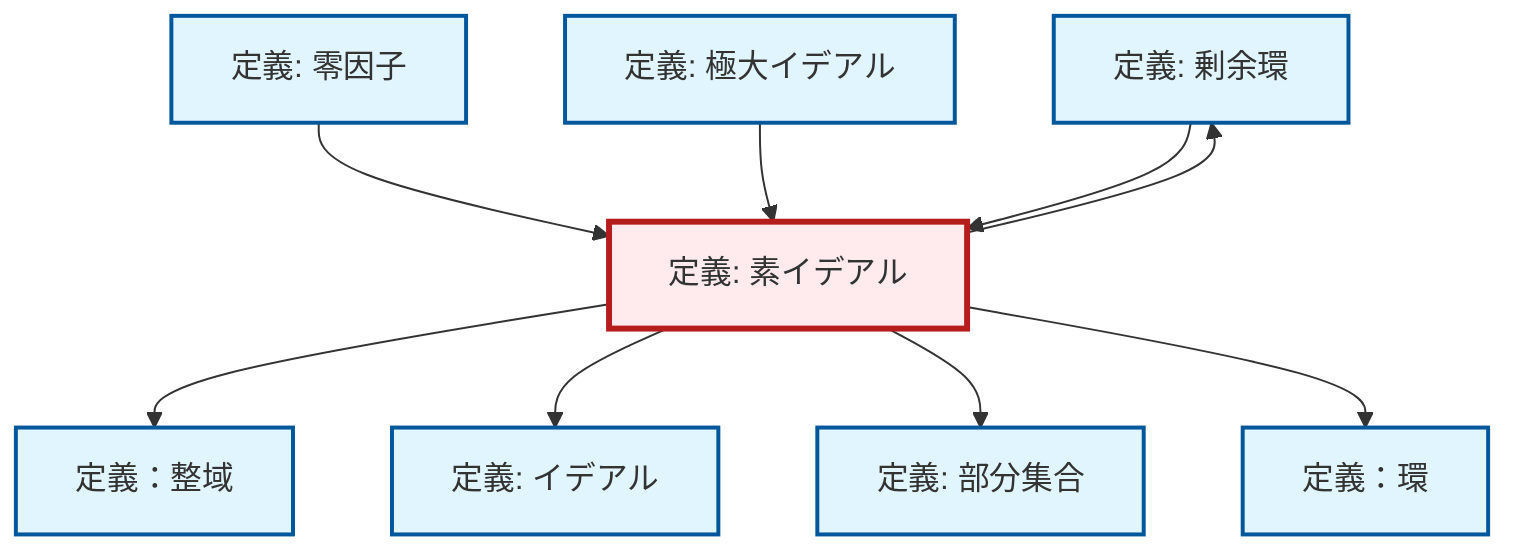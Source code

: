 graph TD
    classDef definition fill:#e1f5fe,stroke:#01579b,stroke-width:2px
    classDef theorem fill:#f3e5f5,stroke:#4a148c,stroke-width:2px
    classDef axiom fill:#fff3e0,stroke:#e65100,stroke-width:2px
    classDef example fill:#e8f5e9,stroke:#1b5e20,stroke-width:2px
    classDef current fill:#ffebee,stroke:#b71c1c,stroke-width:3px
    def-integral-domain["定義：整域"]:::definition
    def-quotient-ring["定義: 剰余環"]:::definition
    def-zero-divisor["定義: 零因子"]:::definition
    def-ideal["定義: イデアル"]:::definition
    def-ring["定義：環"]:::definition
    def-subset["定義: 部分集合"]:::definition
    def-prime-ideal["定義: 素イデアル"]:::definition
    def-maximal-ideal["定義: 極大イデアル"]:::definition
    def-prime-ideal --> def-integral-domain
    def-zero-divisor --> def-prime-ideal
    def-prime-ideal --> def-ideal
    def-maximal-ideal --> def-prime-ideal
    def-prime-ideal --> def-quotient-ring
    def-prime-ideal --> def-subset
    def-prime-ideal --> def-ring
    def-quotient-ring --> def-prime-ideal
    class def-prime-ideal current